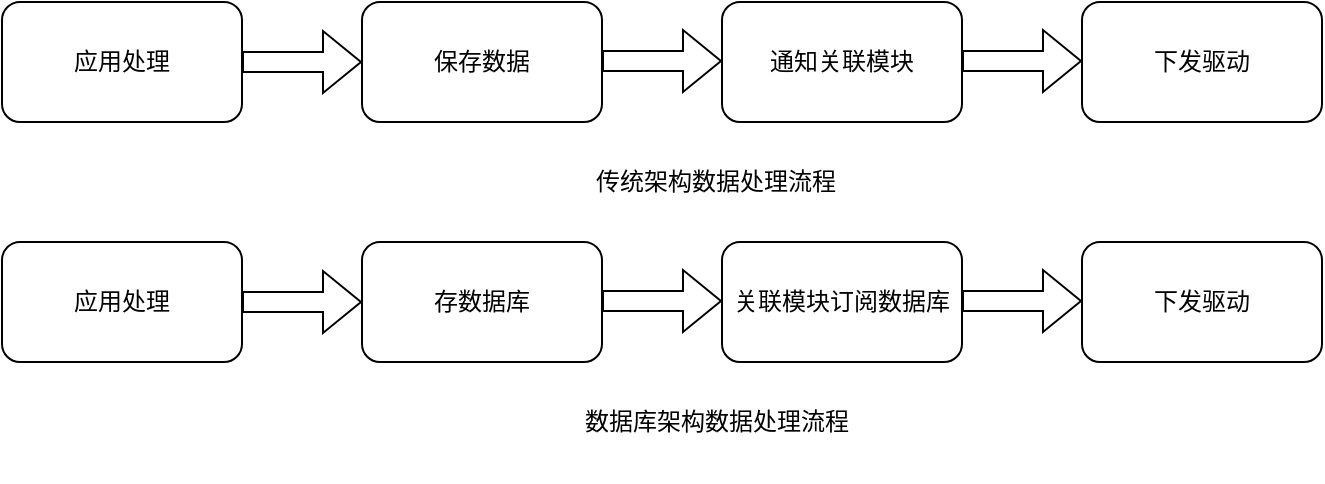 <mxfile version="22.0.4" type="github">
  <diagram name="第 1 页" id="MQZdJ8MCjpJ_NA7FnJzc">
    <mxGraphModel dx="1022" dy="686" grid="1" gridSize="10" guides="1" tooltips="1" connect="1" arrows="1" fold="1" page="1" pageScale="1" pageWidth="827" pageHeight="1169" math="0" shadow="0">
      <root>
        <mxCell id="0" />
        <mxCell id="1" parent="0" />
        <mxCell id="Ey8GkH0KIX5KJ47GYGGW-20" value="数据库架构数据处理流程" style="rounded=0;whiteSpace=wrap;html=1;fontSize=12;strokeColor=none;fontFamily=宋体;" parent="1" vertex="1">
          <mxGeometry x="330.75" y="380" width="172.5" height="60" as="geometry" />
        </mxCell>
        <mxCell id="Ey8GkH0KIX5KJ47GYGGW-19" value="传统架构数据处理流程" style="rounded=0;whiteSpace=wrap;html=1;fontSize=12;strokeColor=none;fontFamily=宋体;" parent="1" vertex="1">
          <mxGeometry x="339" y="260" width="156" height="60" as="geometry" />
        </mxCell>
        <mxCell id="Ey8GkH0KIX5KJ47GYGGW-1" value="应用处理" style="rounded=1;whiteSpace=wrap;html=1;fontSize=12;fontFamily=宋体;" parent="1" vertex="1">
          <mxGeometry x="60" y="200" width="120" height="60" as="geometry" />
        </mxCell>
        <mxCell id="Ey8GkH0KIX5KJ47GYGGW-2" value="保存数据" style="rounded=1;whiteSpace=wrap;html=1;fontSize=12;fontFamily=宋体;" parent="1" vertex="1">
          <mxGeometry x="240" y="200" width="120" height="60" as="geometry" />
        </mxCell>
        <mxCell id="Ey8GkH0KIX5KJ47GYGGW-3" value="通知关联模块" style="rounded=1;whiteSpace=wrap;html=1;fontSize=12;fontFamily=宋体;" parent="1" vertex="1">
          <mxGeometry x="420" y="200" width="120" height="60" as="geometry" />
        </mxCell>
        <mxCell id="Ey8GkH0KIX5KJ47GYGGW-4" value="下发驱动" style="rounded=1;whiteSpace=wrap;html=1;fontSize=12;fontFamily=宋体;" parent="1" vertex="1">
          <mxGeometry x="600" y="200" width="120" height="60" as="geometry" />
        </mxCell>
        <mxCell id="Ey8GkH0KIX5KJ47GYGGW-9" value="" style="shape=flexArrow;endArrow=classic;html=1;rounded=0;exitX=1;exitY=0.5;exitDx=0;exitDy=0;fontSize=12;fontFamily=宋体;" parent="1" source="Ey8GkH0KIX5KJ47GYGGW-1" target="Ey8GkH0KIX5KJ47GYGGW-2" edge="1">
          <mxGeometry width="50" height="50" relative="1" as="geometry">
            <mxPoint x="390" y="490" as="sourcePoint" />
            <mxPoint x="440" y="440" as="targetPoint" />
          </mxGeometry>
        </mxCell>
        <mxCell id="Ey8GkH0KIX5KJ47GYGGW-10" value="" style="shape=flexArrow;endArrow=classic;html=1;rounded=0;exitX=1;exitY=0.5;exitDx=0;exitDy=0;fontSize=12;fontFamily=宋体;" parent="1" edge="1">
          <mxGeometry width="50" height="50" relative="1" as="geometry">
            <mxPoint x="360" y="229.5" as="sourcePoint" />
            <mxPoint x="420" y="229.5" as="targetPoint" />
          </mxGeometry>
        </mxCell>
        <mxCell id="Ey8GkH0KIX5KJ47GYGGW-11" value="" style="shape=flexArrow;endArrow=classic;html=1;rounded=0;exitX=1;exitY=0.5;exitDx=0;exitDy=0;fontSize=12;fontFamily=宋体;" parent="1" edge="1">
          <mxGeometry width="50" height="50" relative="1" as="geometry">
            <mxPoint x="540" y="229.5" as="sourcePoint" />
            <mxPoint x="600" y="229.5" as="targetPoint" />
          </mxGeometry>
        </mxCell>
        <mxCell id="Ey8GkH0KIX5KJ47GYGGW-12" value="应用处理" style="rounded=1;whiteSpace=wrap;html=1;fontSize=12;fontFamily=宋体;" parent="1" vertex="1">
          <mxGeometry x="60" y="320" width="120" height="60" as="geometry" />
        </mxCell>
        <mxCell id="Ey8GkH0KIX5KJ47GYGGW-13" value="存数据库" style="rounded=1;whiteSpace=wrap;html=1;fontSize=12;fontFamily=宋体;" parent="1" vertex="1">
          <mxGeometry x="240" y="320" width="120" height="60" as="geometry" />
        </mxCell>
        <mxCell id="Ey8GkH0KIX5KJ47GYGGW-14" value="关联模块订阅数据库" style="rounded=1;whiteSpace=wrap;html=1;fontSize=12;fontFamily=宋体;" parent="1" vertex="1">
          <mxGeometry x="420" y="320" width="120" height="60" as="geometry" />
        </mxCell>
        <mxCell id="Ey8GkH0KIX5KJ47GYGGW-15" value="下发驱动" style="rounded=1;whiteSpace=wrap;html=1;fontSize=12;fontFamily=宋体;" parent="1" vertex="1">
          <mxGeometry x="600" y="320" width="120" height="60" as="geometry" />
        </mxCell>
        <mxCell id="Ey8GkH0KIX5KJ47GYGGW-16" value="" style="shape=flexArrow;endArrow=classic;html=1;rounded=0;exitX=1;exitY=0.5;exitDx=0;exitDy=0;fontSize=12;fontFamily=宋体;" parent="1" source="Ey8GkH0KIX5KJ47GYGGW-12" target="Ey8GkH0KIX5KJ47GYGGW-13" edge="1">
          <mxGeometry width="50" height="50" relative="1" as="geometry">
            <mxPoint x="390" y="610" as="sourcePoint" />
            <mxPoint x="440" y="560" as="targetPoint" />
          </mxGeometry>
        </mxCell>
        <mxCell id="Ey8GkH0KIX5KJ47GYGGW-17" value="" style="shape=flexArrow;endArrow=classic;html=1;rounded=0;exitX=1;exitY=0.5;exitDx=0;exitDy=0;fontSize=12;fontFamily=宋体;" parent="1" edge="1">
          <mxGeometry width="50" height="50" relative="1" as="geometry">
            <mxPoint x="360" y="349.5" as="sourcePoint" />
            <mxPoint x="420" y="349.5" as="targetPoint" />
          </mxGeometry>
        </mxCell>
        <mxCell id="Ey8GkH0KIX5KJ47GYGGW-18" value="" style="shape=flexArrow;endArrow=classic;html=1;rounded=0;exitX=1;exitY=0.5;exitDx=0;exitDy=0;fontSize=12;fontFamily=宋体;" parent="1" edge="1">
          <mxGeometry width="50" height="50" relative="1" as="geometry">
            <mxPoint x="540" y="349.5" as="sourcePoint" />
            <mxPoint x="600" y="349.5" as="targetPoint" />
          </mxGeometry>
        </mxCell>
      </root>
    </mxGraphModel>
  </diagram>
</mxfile>
